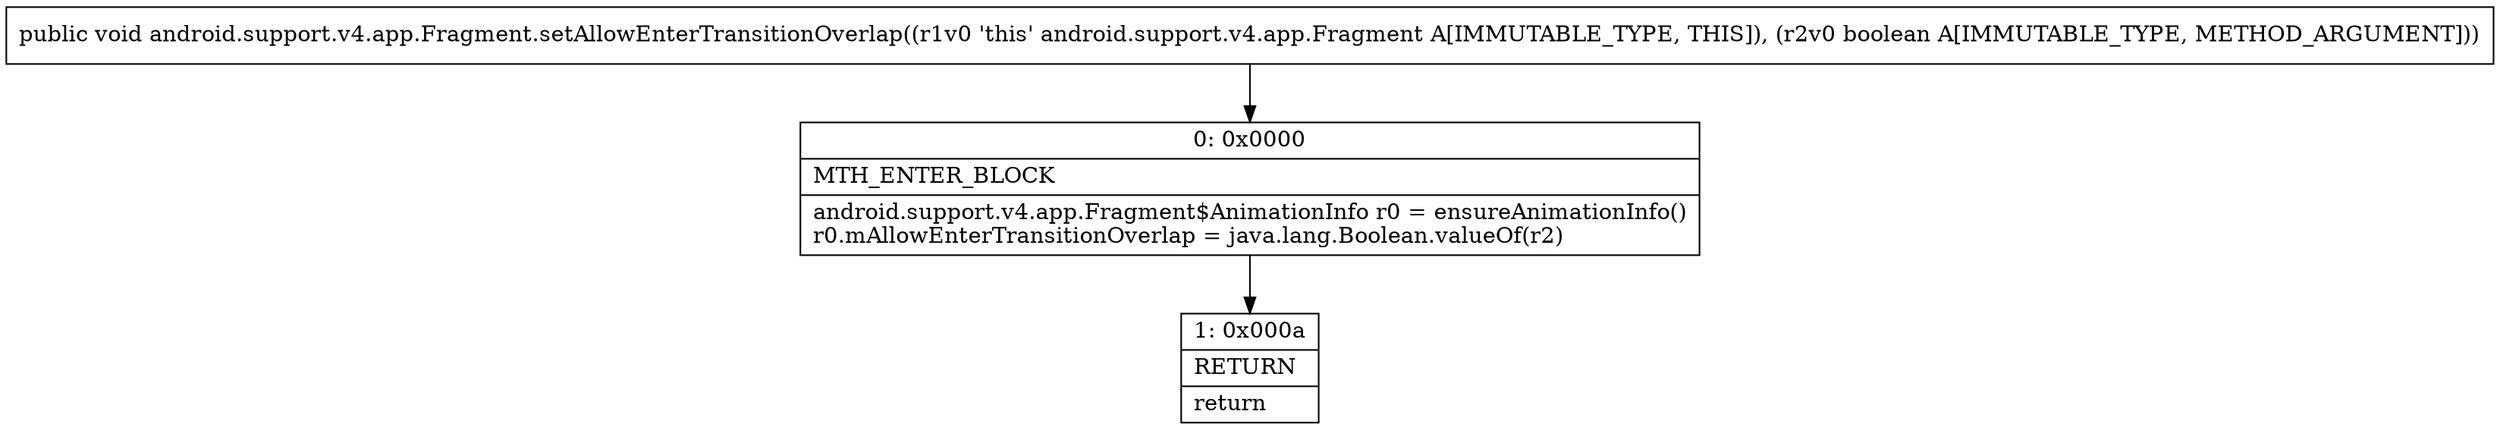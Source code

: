 digraph "CFG forandroid.support.v4.app.Fragment.setAllowEnterTransitionOverlap(Z)V" {
Node_0 [shape=record,label="{0\:\ 0x0000|MTH_ENTER_BLOCK\l|android.support.v4.app.Fragment$AnimationInfo r0 = ensureAnimationInfo()\lr0.mAllowEnterTransitionOverlap = java.lang.Boolean.valueOf(r2)\l}"];
Node_1 [shape=record,label="{1\:\ 0x000a|RETURN\l|return\l}"];
MethodNode[shape=record,label="{public void android.support.v4.app.Fragment.setAllowEnterTransitionOverlap((r1v0 'this' android.support.v4.app.Fragment A[IMMUTABLE_TYPE, THIS]), (r2v0 boolean A[IMMUTABLE_TYPE, METHOD_ARGUMENT])) }"];
MethodNode -> Node_0;
Node_0 -> Node_1;
}

